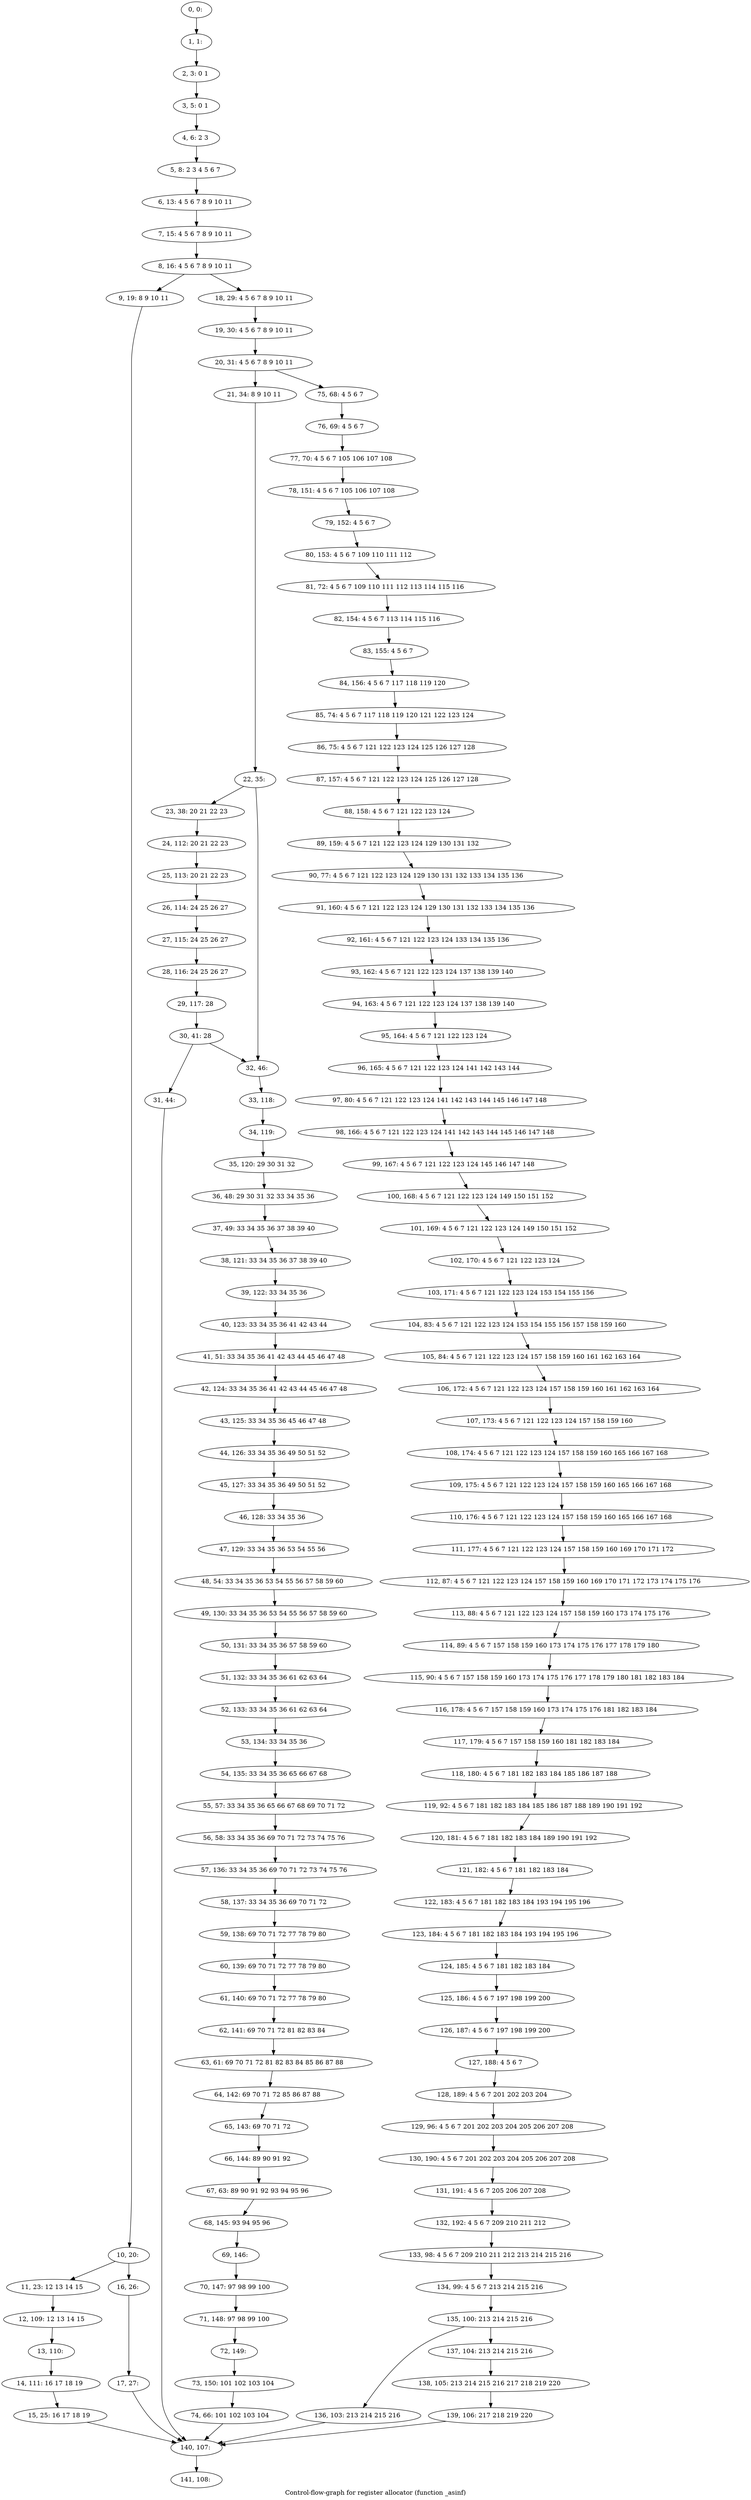 digraph G {
graph [label="Control-flow-graph for register allocator (function _asinf)"]
0[label="0, 0: "];
1[label="1, 1: "];
2[label="2, 3: 0 1 "];
3[label="3, 5: 0 1 "];
4[label="4, 6: 2 3 "];
5[label="5, 8: 2 3 4 5 6 7 "];
6[label="6, 13: 4 5 6 7 8 9 10 11 "];
7[label="7, 15: 4 5 6 7 8 9 10 11 "];
8[label="8, 16: 4 5 6 7 8 9 10 11 "];
9[label="9, 19: 8 9 10 11 "];
10[label="10, 20: "];
11[label="11, 23: 12 13 14 15 "];
12[label="12, 109: 12 13 14 15 "];
13[label="13, 110: "];
14[label="14, 111: 16 17 18 19 "];
15[label="15, 25: 16 17 18 19 "];
16[label="16, 26: "];
17[label="17, 27: "];
18[label="18, 29: 4 5 6 7 8 9 10 11 "];
19[label="19, 30: 4 5 6 7 8 9 10 11 "];
20[label="20, 31: 4 5 6 7 8 9 10 11 "];
21[label="21, 34: 8 9 10 11 "];
22[label="22, 35: "];
23[label="23, 38: 20 21 22 23 "];
24[label="24, 112: 20 21 22 23 "];
25[label="25, 113: 20 21 22 23 "];
26[label="26, 114: 24 25 26 27 "];
27[label="27, 115: 24 25 26 27 "];
28[label="28, 116: 24 25 26 27 "];
29[label="29, 117: 28 "];
30[label="30, 41: 28 "];
31[label="31, 44: "];
32[label="32, 46: "];
33[label="33, 118: "];
34[label="34, 119: "];
35[label="35, 120: 29 30 31 32 "];
36[label="36, 48: 29 30 31 32 33 34 35 36 "];
37[label="37, 49: 33 34 35 36 37 38 39 40 "];
38[label="38, 121: 33 34 35 36 37 38 39 40 "];
39[label="39, 122: 33 34 35 36 "];
40[label="40, 123: 33 34 35 36 41 42 43 44 "];
41[label="41, 51: 33 34 35 36 41 42 43 44 45 46 47 48 "];
42[label="42, 124: 33 34 35 36 41 42 43 44 45 46 47 48 "];
43[label="43, 125: 33 34 35 36 45 46 47 48 "];
44[label="44, 126: 33 34 35 36 49 50 51 52 "];
45[label="45, 127: 33 34 35 36 49 50 51 52 "];
46[label="46, 128: 33 34 35 36 "];
47[label="47, 129: 33 34 35 36 53 54 55 56 "];
48[label="48, 54: 33 34 35 36 53 54 55 56 57 58 59 60 "];
49[label="49, 130: 33 34 35 36 53 54 55 56 57 58 59 60 "];
50[label="50, 131: 33 34 35 36 57 58 59 60 "];
51[label="51, 132: 33 34 35 36 61 62 63 64 "];
52[label="52, 133: 33 34 35 36 61 62 63 64 "];
53[label="53, 134: 33 34 35 36 "];
54[label="54, 135: 33 34 35 36 65 66 67 68 "];
55[label="55, 57: 33 34 35 36 65 66 67 68 69 70 71 72 "];
56[label="56, 58: 33 34 35 36 69 70 71 72 73 74 75 76 "];
57[label="57, 136: 33 34 35 36 69 70 71 72 73 74 75 76 "];
58[label="58, 137: 33 34 35 36 69 70 71 72 "];
59[label="59, 138: 69 70 71 72 77 78 79 80 "];
60[label="60, 139: 69 70 71 72 77 78 79 80 "];
61[label="61, 140: 69 70 71 72 77 78 79 80 "];
62[label="62, 141: 69 70 71 72 81 82 83 84 "];
63[label="63, 61: 69 70 71 72 81 82 83 84 85 86 87 88 "];
64[label="64, 142: 69 70 71 72 85 86 87 88 "];
65[label="65, 143: 69 70 71 72 "];
66[label="66, 144: 89 90 91 92 "];
67[label="67, 63: 89 90 91 92 93 94 95 96 "];
68[label="68, 145: 93 94 95 96 "];
69[label="69, 146: "];
70[label="70, 147: 97 98 99 100 "];
71[label="71, 148: 97 98 99 100 "];
72[label="72, 149: "];
73[label="73, 150: 101 102 103 104 "];
74[label="74, 66: 101 102 103 104 "];
75[label="75, 68: 4 5 6 7 "];
76[label="76, 69: 4 5 6 7 "];
77[label="77, 70: 4 5 6 7 105 106 107 108 "];
78[label="78, 151: 4 5 6 7 105 106 107 108 "];
79[label="79, 152: 4 5 6 7 "];
80[label="80, 153: 4 5 6 7 109 110 111 112 "];
81[label="81, 72: 4 5 6 7 109 110 111 112 113 114 115 116 "];
82[label="82, 154: 4 5 6 7 113 114 115 116 "];
83[label="83, 155: 4 5 6 7 "];
84[label="84, 156: 4 5 6 7 117 118 119 120 "];
85[label="85, 74: 4 5 6 7 117 118 119 120 121 122 123 124 "];
86[label="86, 75: 4 5 6 7 121 122 123 124 125 126 127 128 "];
87[label="87, 157: 4 5 6 7 121 122 123 124 125 126 127 128 "];
88[label="88, 158: 4 5 6 7 121 122 123 124 "];
89[label="89, 159: 4 5 6 7 121 122 123 124 129 130 131 132 "];
90[label="90, 77: 4 5 6 7 121 122 123 124 129 130 131 132 133 134 135 136 "];
91[label="91, 160: 4 5 6 7 121 122 123 124 129 130 131 132 133 134 135 136 "];
92[label="92, 161: 4 5 6 7 121 122 123 124 133 134 135 136 "];
93[label="93, 162: 4 5 6 7 121 122 123 124 137 138 139 140 "];
94[label="94, 163: 4 5 6 7 121 122 123 124 137 138 139 140 "];
95[label="95, 164: 4 5 6 7 121 122 123 124 "];
96[label="96, 165: 4 5 6 7 121 122 123 124 141 142 143 144 "];
97[label="97, 80: 4 5 6 7 121 122 123 124 141 142 143 144 145 146 147 148 "];
98[label="98, 166: 4 5 6 7 121 122 123 124 141 142 143 144 145 146 147 148 "];
99[label="99, 167: 4 5 6 7 121 122 123 124 145 146 147 148 "];
100[label="100, 168: 4 5 6 7 121 122 123 124 149 150 151 152 "];
101[label="101, 169: 4 5 6 7 121 122 123 124 149 150 151 152 "];
102[label="102, 170: 4 5 6 7 121 122 123 124 "];
103[label="103, 171: 4 5 6 7 121 122 123 124 153 154 155 156 "];
104[label="104, 83: 4 5 6 7 121 122 123 124 153 154 155 156 157 158 159 160 "];
105[label="105, 84: 4 5 6 7 121 122 123 124 157 158 159 160 161 162 163 164 "];
106[label="106, 172: 4 5 6 7 121 122 123 124 157 158 159 160 161 162 163 164 "];
107[label="107, 173: 4 5 6 7 121 122 123 124 157 158 159 160 "];
108[label="108, 174: 4 5 6 7 121 122 123 124 157 158 159 160 165 166 167 168 "];
109[label="109, 175: 4 5 6 7 121 122 123 124 157 158 159 160 165 166 167 168 "];
110[label="110, 176: 4 5 6 7 121 122 123 124 157 158 159 160 165 166 167 168 "];
111[label="111, 177: 4 5 6 7 121 122 123 124 157 158 159 160 169 170 171 172 "];
112[label="112, 87: 4 5 6 7 121 122 123 124 157 158 159 160 169 170 171 172 173 174 175 176 "];
113[label="113, 88: 4 5 6 7 121 122 123 124 157 158 159 160 173 174 175 176 "];
114[label="114, 89: 4 5 6 7 157 158 159 160 173 174 175 176 177 178 179 180 "];
115[label="115, 90: 4 5 6 7 157 158 159 160 173 174 175 176 177 178 179 180 181 182 183 184 "];
116[label="116, 178: 4 5 6 7 157 158 159 160 173 174 175 176 181 182 183 184 "];
117[label="117, 179: 4 5 6 7 157 158 159 160 181 182 183 184 "];
118[label="118, 180: 4 5 6 7 181 182 183 184 185 186 187 188 "];
119[label="119, 92: 4 5 6 7 181 182 183 184 185 186 187 188 189 190 191 192 "];
120[label="120, 181: 4 5 6 7 181 182 183 184 189 190 191 192 "];
121[label="121, 182: 4 5 6 7 181 182 183 184 "];
122[label="122, 183: 4 5 6 7 181 182 183 184 193 194 195 196 "];
123[label="123, 184: 4 5 6 7 181 182 183 184 193 194 195 196 "];
124[label="124, 185: 4 5 6 7 181 182 183 184 "];
125[label="125, 186: 4 5 6 7 197 198 199 200 "];
126[label="126, 187: 4 5 6 7 197 198 199 200 "];
127[label="127, 188: 4 5 6 7 "];
128[label="128, 189: 4 5 6 7 201 202 203 204 "];
129[label="129, 96: 4 5 6 7 201 202 203 204 205 206 207 208 "];
130[label="130, 190: 4 5 6 7 201 202 203 204 205 206 207 208 "];
131[label="131, 191: 4 5 6 7 205 206 207 208 "];
132[label="132, 192: 4 5 6 7 209 210 211 212 "];
133[label="133, 98: 4 5 6 7 209 210 211 212 213 214 215 216 "];
134[label="134, 99: 4 5 6 7 213 214 215 216 "];
135[label="135, 100: 213 214 215 216 "];
136[label="136, 103: 213 214 215 216 "];
137[label="137, 104: 213 214 215 216 "];
138[label="138, 105: 213 214 215 216 217 218 219 220 "];
139[label="139, 106: 217 218 219 220 "];
140[label="140, 107: "];
141[label="141, 108: "];
0->1 ;
1->2 ;
2->3 ;
3->4 ;
4->5 ;
5->6 ;
6->7 ;
7->8 ;
8->9 ;
8->18 ;
9->10 ;
10->11 ;
10->16 ;
11->12 ;
12->13 ;
13->14 ;
14->15 ;
15->140 ;
16->17 ;
17->140 ;
18->19 ;
19->20 ;
20->21 ;
20->75 ;
21->22 ;
22->23 ;
22->32 ;
23->24 ;
24->25 ;
25->26 ;
26->27 ;
27->28 ;
28->29 ;
29->30 ;
30->31 ;
30->32 ;
31->140 ;
32->33 ;
33->34 ;
34->35 ;
35->36 ;
36->37 ;
37->38 ;
38->39 ;
39->40 ;
40->41 ;
41->42 ;
42->43 ;
43->44 ;
44->45 ;
45->46 ;
46->47 ;
47->48 ;
48->49 ;
49->50 ;
50->51 ;
51->52 ;
52->53 ;
53->54 ;
54->55 ;
55->56 ;
56->57 ;
57->58 ;
58->59 ;
59->60 ;
60->61 ;
61->62 ;
62->63 ;
63->64 ;
64->65 ;
65->66 ;
66->67 ;
67->68 ;
68->69 ;
69->70 ;
70->71 ;
71->72 ;
72->73 ;
73->74 ;
74->140 ;
75->76 ;
76->77 ;
77->78 ;
78->79 ;
79->80 ;
80->81 ;
81->82 ;
82->83 ;
83->84 ;
84->85 ;
85->86 ;
86->87 ;
87->88 ;
88->89 ;
89->90 ;
90->91 ;
91->92 ;
92->93 ;
93->94 ;
94->95 ;
95->96 ;
96->97 ;
97->98 ;
98->99 ;
99->100 ;
100->101 ;
101->102 ;
102->103 ;
103->104 ;
104->105 ;
105->106 ;
106->107 ;
107->108 ;
108->109 ;
109->110 ;
110->111 ;
111->112 ;
112->113 ;
113->114 ;
114->115 ;
115->116 ;
116->117 ;
117->118 ;
118->119 ;
119->120 ;
120->121 ;
121->122 ;
122->123 ;
123->124 ;
124->125 ;
125->126 ;
126->127 ;
127->128 ;
128->129 ;
129->130 ;
130->131 ;
131->132 ;
132->133 ;
133->134 ;
134->135 ;
135->136 ;
135->137 ;
136->140 ;
137->138 ;
138->139 ;
139->140 ;
140->141 ;
}
